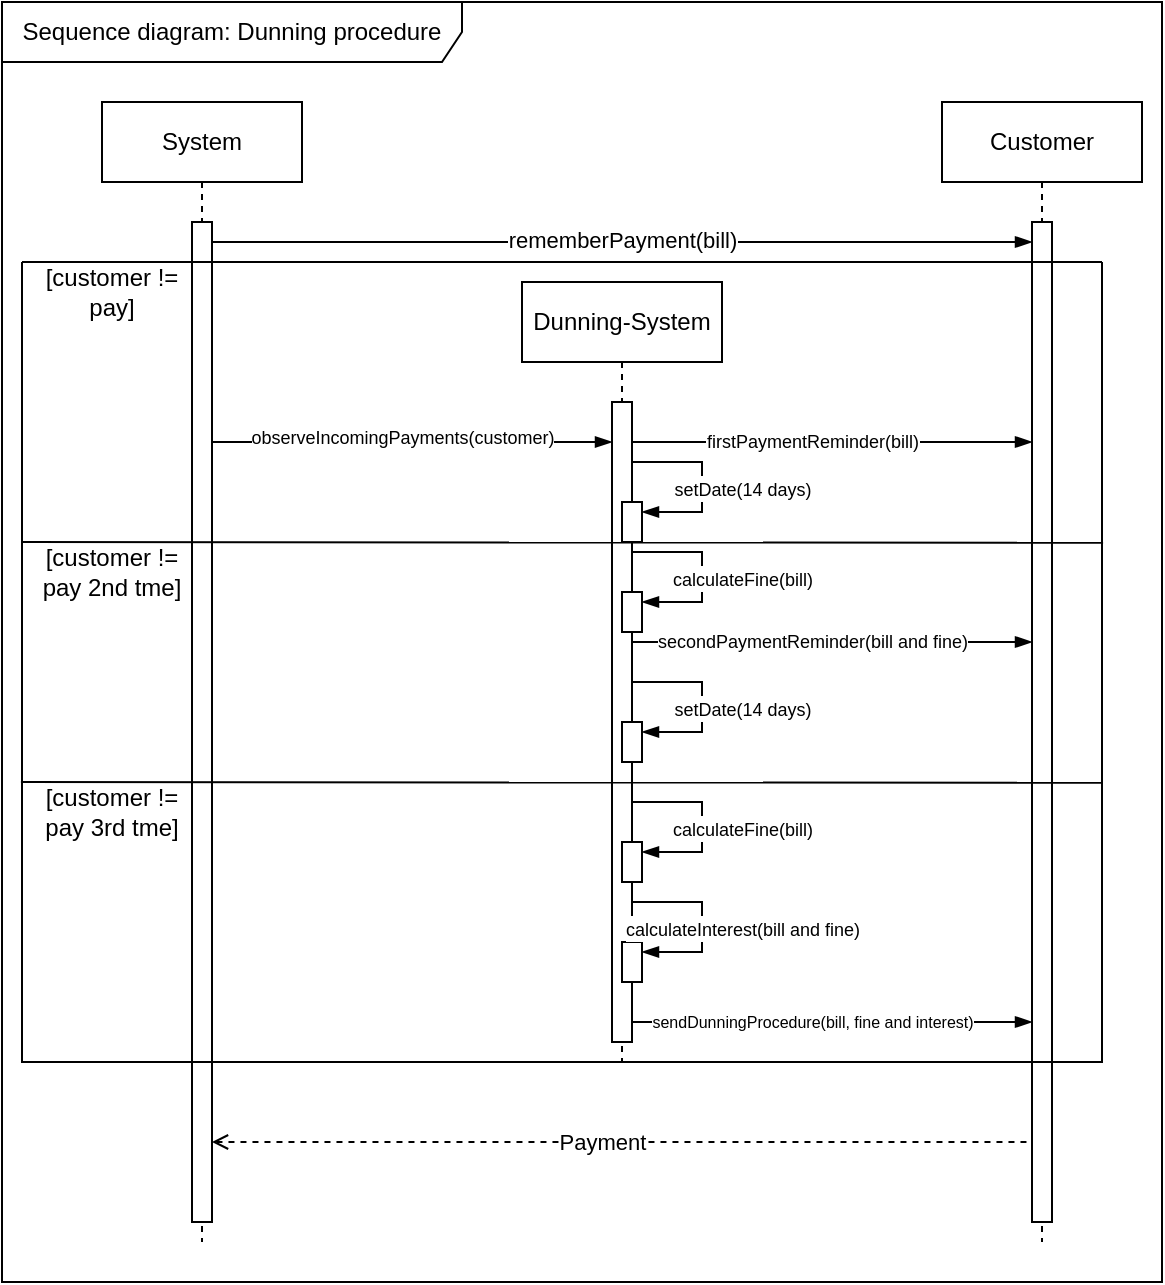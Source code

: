 <mxfile version="26.0.4">
  <diagram name="Seite-1" id="SabsI_gqFqv0Boxk8-4z">
    <mxGraphModel dx="574" dy="342" grid="1" gridSize="10" guides="1" tooltips="1" connect="1" arrows="1" fold="1" page="1" pageScale="1" pageWidth="827" pageHeight="1169" math="0" shadow="0">
      <root>
        <mxCell id="0" />
        <mxCell id="1" parent="0" />
        <mxCell id="LG6pvN1ayFyoAESiG7_E-1" value="Sequence diagram: Dunning procedure" style="shape=umlFrame;whiteSpace=wrap;html=1;pointerEvents=0;width=230;height=30;" parent="1" vertex="1">
          <mxGeometry x="240" y="270" width="580" height="640" as="geometry" />
        </mxCell>
        <mxCell id="LG6pvN1ayFyoAESiG7_E-2" value="System" style="shape=umlLifeline;perimeter=lifelinePerimeter;whiteSpace=wrap;html=1;container=1;dropTarget=0;collapsible=0;recursiveResize=0;outlineConnect=0;portConstraint=eastwest;newEdgeStyle={&quot;curved&quot;:0,&quot;rounded&quot;:0};" parent="1" vertex="1">
          <mxGeometry x="290" y="320" width="100" height="570" as="geometry" />
        </mxCell>
        <mxCell id="LG6pvN1ayFyoAESiG7_E-3" value="" style="html=1;points=[[0,0,0,0,5],[0,1,0,0,-5],[1,0,0,0,5],[1,1,0,0,-5]];perimeter=orthogonalPerimeter;outlineConnect=0;targetShapes=umlLifeline;portConstraint=eastwest;newEdgeStyle={&quot;curved&quot;:0,&quot;rounded&quot;:0};" parent="LG6pvN1ayFyoAESiG7_E-2" vertex="1">
          <mxGeometry x="45" y="60" width="10" height="500" as="geometry" />
        </mxCell>
        <mxCell id="LG6pvN1ayFyoAESiG7_E-16" value="Customer" style="shape=umlLifeline;perimeter=lifelinePerimeter;whiteSpace=wrap;html=1;container=1;dropTarget=0;collapsible=0;recursiveResize=0;outlineConnect=0;portConstraint=eastwest;newEdgeStyle={&quot;curved&quot;:0,&quot;rounded&quot;:0};" parent="1" vertex="1">
          <mxGeometry x="710" y="320" width="100" height="570" as="geometry" />
        </mxCell>
        <mxCell id="LG6pvN1ayFyoAESiG7_E-17" value="" style="html=1;points=[[0,0,0,0,5],[0,1,0,0,-5],[1,0,0,0,5],[1,1,0,0,-5]];perimeter=orthogonalPerimeter;outlineConnect=0;targetShapes=umlLifeline;portConstraint=eastwest;newEdgeStyle={&quot;curved&quot;:0,&quot;rounded&quot;:0};" parent="LG6pvN1ayFyoAESiG7_E-16" vertex="1">
          <mxGeometry x="45" y="60" width="10" height="500" as="geometry" />
        </mxCell>
        <mxCell id="eo4PQuPzzxepi6k-H6Bx-1" value="" style="swimlane;startSize=0;" parent="1" vertex="1">
          <mxGeometry x="250" y="400" width="540" height="400" as="geometry" />
        </mxCell>
        <mxCell id="eo4PQuPzzxepi6k-H6Bx-2" value="[customer != pay]" style="text;html=1;align=center;verticalAlign=middle;whiteSpace=wrap;rounded=0;" parent="eo4PQuPzzxepi6k-H6Bx-1" vertex="1">
          <mxGeometry width="90" height="30" as="geometry" />
        </mxCell>
        <mxCell id="eo4PQuPzzxepi6k-H6Bx-16" value="Dunning-System" style="shape=umlLifeline;perimeter=lifelinePerimeter;whiteSpace=wrap;html=1;container=1;dropTarget=0;collapsible=0;recursiveResize=0;outlineConnect=0;portConstraint=eastwest;newEdgeStyle={&quot;curved&quot;:0,&quot;rounded&quot;:0};" parent="eo4PQuPzzxepi6k-H6Bx-1" vertex="1">
          <mxGeometry x="250" y="10" width="100" height="390" as="geometry" />
        </mxCell>
        <mxCell id="eo4PQuPzzxepi6k-H6Bx-17" value="" style="html=1;points=[[0,0,0,0,5],[0,1,0,0,-5],[1,0,0,0,5],[1,1,0,0,-5]];perimeter=orthogonalPerimeter;outlineConnect=0;targetShapes=umlLifeline;portConstraint=eastwest;newEdgeStyle={&quot;curved&quot;:0,&quot;rounded&quot;:0};" parent="eo4PQuPzzxepi6k-H6Bx-16" vertex="1">
          <mxGeometry x="45" y="60" width="10" height="320" as="geometry" />
        </mxCell>
        <mxCell id="eo4PQuPzzxepi6k-H6Bx-23" value="" style="html=1;points=[[0,0,0,0,5],[0,1,0,0,-5],[1,0,0,0,5],[1,1,0,0,-5]];perimeter=orthogonalPerimeter;outlineConnect=0;targetShapes=umlLifeline;portConstraint=eastwest;newEdgeStyle={&quot;curved&quot;:0,&quot;rounded&quot;:0};" parent="eo4PQuPzzxepi6k-H6Bx-16" vertex="1">
          <mxGeometry x="50" y="110" width="10" height="20" as="geometry" />
        </mxCell>
        <mxCell id="eo4PQuPzzxepi6k-H6Bx-22" value="" style="edgeStyle=elbowEdgeStyle;fontSize=12;html=1;endArrow=blockThin;endFill=1;rounded=0;entryX=1;entryY=0;entryDx=0;entryDy=5;entryPerimeter=0;" parent="eo4PQuPzzxepi6k-H6Bx-16" target="eo4PQuPzzxepi6k-H6Bx-23" edge="1">
          <mxGeometry width="160" relative="1" as="geometry">
            <mxPoint x="55" y="90" as="sourcePoint" />
            <mxPoint x="230" y="-20" as="targetPoint" />
            <Array as="points">
              <mxPoint x="90" y="90" />
            </Array>
          </mxGeometry>
        </mxCell>
        <mxCell id="eo4PQuPzzxepi6k-H6Bx-24" value="&lt;font style=&quot;font-size: 9px;&quot;&gt;setDate(14 days)&lt;/font&gt;" style="edgeLabel;html=1;align=center;verticalAlign=middle;resizable=0;points=[];" parent="eo4PQuPzzxepi6k-H6Bx-22" vertex="1" connectable="0">
          <mxGeometry x="0.071" relative="1" as="geometry">
            <mxPoint x="20" as="offset" />
          </mxGeometry>
        </mxCell>
        <mxCell id="eo4PQuPzzxepi6k-H6Bx-27" value="" style="html=1;points=[[0,0,0,0,5],[0,1,0,0,-5],[1,0,0,0,5],[1,1,0,0,-5]];perimeter=orthogonalPerimeter;outlineConnect=0;targetShapes=umlLifeline;portConstraint=eastwest;newEdgeStyle={&quot;curved&quot;:0,&quot;rounded&quot;:0};" parent="eo4PQuPzzxepi6k-H6Bx-16" vertex="1">
          <mxGeometry x="50" y="155" width="10" height="20" as="geometry" />
        </mxCell>
        <mxCell id="eo4PQuPzzxepi6k-H6Bx-28" value="" style="edgeStyle=elbowEdgeStyle;fontSize=12;html=1;endArrow=blockThin;endFill=1;rounded=0;entryX=1;entryY=0;entryDx=0;entryDy=5;entryPerimeter=0;" parent="eo4PQuPzzxepi6k-H6Bx-16" target="eo4PQuPzzxepi6k-H6Bx-27" edge="1">
          <mxGeometry width="160" relative="1" as="geometry">
            <mxPoint x="55" y="135" as="sourcePoint" />
            <mxPoint x="230" y="25" as="targetPoint" />
            <Array as="points">
              <mxPoint x="90" y="135" />
            </Array>
          </mxGeometry>
        </mxCell>
        <mxCell id="eo4PQuPzzxepi6k-H6Bx-29" value="&lt;font style=&quot;font-size: 9px;&quot;&gt;calculateFine(bill)&lt;/font&gt;" style="edgeLabel;html=1;align=center;verticalAlign=middle;resizable=0;points=[];" parent="eo4PQuPzzxepi6k-H6Bx-28" vertex="1" connectable="0">
          <mxGeometry x="0.071" relative="1" as="geometry">
            <mxPoint x="20" as="offset" />
          </mxGeometry>
        </mxCell>
        <mxCell id="Y35VGCBc9zl2Ln8cI4UZ-4" value="" style="edgeStyle=elbowEdgeStyle;fontSize=12;html=1;endArrow=blockThin;endFill=1;rounded=0;entryX=1;entryY=0;entryDx=0;entryDy=5;entryPerimeter=0;" edge="1" parent="eo4PQuPzzxepi6k-H6Bx-16" target="Y35VGCBc9zl2Ln8cI4UZ-3">
          <mxGeometry width="160" relative="1" as="geometry">
            <mxPoint x="55" y="200" as="sourcePoint" />
            <mxPoint x="230" y="90" as="targetPoint" />
            <Array as="points">
              <mxPoint x="90" y="200" />
            </Array>
          </mxGeometry>
        </mxCell>
        <mxCell id="Y35VGCBc9zl2Ln8cI4UZ-5" value="&lt;font style=&quot;font-size: 9px;&quot;&gt;setDate(14 days)&lt;/font&gt;" style="edgeLabel;html=1;align=center;verticalAlign=middle;resizable=0;points=[];" vertex="1" connectable="0" parent="Y35VGCBc9zl2Ln8cI4UZ-4">
          <mxGeometry x="0.071" relative="1" as="geometry">
            <mxPoint x="20" as="offset" />
          </mxGeometry>
        </mxCell>
        <mxCell id="Y35VGCBc9zl2Ln8cI4UZ-3" value="" style="html=1;points=[[0,0,0,0,5],[0,1,0,0,-5],[1,0,0,0,5],[1,1,0,0,-5]];perimeter=orthogonalPerimeter;outlineConnect=0;targetShapes=umlLifeline;portConstraint=eastwest;newEdgeStyle={&quot;curved&quot;:0,&quot;rounded&quot;:0};" vertex="1" parent="eo4PQuPzzxepi6k-H6Bx-16">
          <mxGeometry x="50" y="220" width="10" height="20" as="geometry" />
        </mxCell>
        <mxCell id="Y35VGCBc9zl2Ln8cI4UZ-7" value="" style="html=1;points=[[0,0,0,0,5],[0,1,0,0,-5],[1,0,0,0,5],[1,1,0,0,-5]];perimeter=orthogonalPerimeter;outlineConnect=0;targetShapes=umlLifeline;portConstraint=eastwest;newEdgeStyle={&quot;curved&quot;:0,&quot;rounded&quot;:0};" vertex="1" parent="eo4PQuPzzxepi6k-H6Bx-16">
          <mxGeometry x="50" y="280" width="10" height="20" as="geometry" />
        </mxCell>
        <mxCell id="Y35VGCBc9zl2Ln8cI4UZ-8" value="" style="edgeStyle=elbowEdgeStyle;fontSize=12;html=1;endArrow=blockThin;endFill=1;rounded=0;entryX=1;entryY=0;entryDx=0;entryDy=5;entryPerimeter=0;" edge="1" parent="eo4PQuPzzxepi6k-H6Bx-16" target="Y35VGCBc9zl2Ln8cI4UZ-7">
          <mxGeometry width="160" relative="1" as="geometry">
            <mxPoint x="55" y="260" as="sourcePoint" />
            <mxPoint x="230" y="150" as="targetPoint" />
            <Array as="points">
              <mxPoint x="90" y="260" />
            </Array>
          </mxGeometry>
        </mxCell>
        <mxCell id="Y35VGCBc9zl2Ln8cI4UZ-9" value="&lt;font style=&quot;font-size: 9px;&quot;&gt;calculateFine(bill)&lt;/font&gt;" style="edgeLabel;html=1;align=center;verticalAlign=middle;resizable=0;points=[];" vertex="1" connectable="0" parent="Y35VGCBc9zl2Ln8cI4UZ-8">
          <mxGeometry x="0.071" relative="1" as="geometry">
            <mxPoint x="20" as="offset" />
          </mxGeometry>
        </mxCell>
        <mxCell id="Y35VGCBc9zl2Ln8cI4UZ-10" value="" style="html=1;points=[[0,0,0,0,5],[0,1,0,0,-5],[1,0,0,0,5],[1,1,0,0,-5]];perimeter=orthogonalPerimeter;outlineConnect=0;targetShapes=umlLifeline;portConstraint=eastwest;newEdgeStyle={&quot;curved&quot;:0,&quot;rounded&quot;:0};" vertex="1" parent="eo4PQuPzzxepi6k-H6Bx-16">
          <mxGeometry x="50" y="330" width="10" height="20" as="geometry" />
        </mxCell>
        <mxCell id="Y35VGCBc9zl2Ln8cI4UZ-11" value="" style="edgeStyle=elbowEdgeStyle;fontSize=12;html=1;endArrow=blockThin;endFill=1;rounded=0;entryX=1;entryY=0;entryDx=0;entryDy=5;entryPerimeter=0;" edge="1" parent="eo4PQuPzzxepi6k-H6Bx-16" target="Y35VGCBc9zl2Ln8cI4UZ-10">
          <mxGeometry width="160" relative="1" as="geometry">
            <mxPoint x="55" y="310" as="sourcePoint" />
            <mxPoint x="230" y="200" as="targetPoint" />
            <Array as="points">
              <mxPoint x="90" y="310" />
            </Array>
          </mxGeometry>
        </mxCell>
        <mxCell id="Y35VGCBc9zl2Ln8cI4UZ-12" value="&lt;font style=&quot;font-size: 9px;&quot;&gt;calculateInterest(bill and fine)&lt;/font&gt;" style="edgeLabel;html=1;align=center;verticalAlign=middle;resizable=0;points=[];" vertex="1" connectable="0" parent="Y35VGCBc9zl2Ln8cI4UZ-11">
          <mxGeometry x="0.071" relative="1" as="geometry">
            <mxPoint x="20" as="offset" />
          </mxGeometry>
        </mxCell>
        <mxCell id="eo4PQuPzzxepi6k-H6Bx-25" value="" style="edgeStyle=elbowEdgeStyle;fontSize=12;html=1;endArrow=blockThin;endFill=1;rounded=0;" parent="eo4PQuPzzxepi6k-H6Bx-1" edge="1">
          <mxGeometry width="160" relative="1" as="geometry">
            <mxPoint x="305" y="190" as="sourcePoint" />
            <mxPoint x="505" y="190" as="targetPoint" />
            <Array as="points">
              <mxPoint x="480" y="190" />
              <mxPoint x="405" y="160" />
            </Array>
          </mxGeometry>
        </mxCell>
        <mxCell id="eo4PQuPzzxepi6k-H6Bx-26" value="&lt;font style=&quot;font-size: 9px;&quot;&gt;secondPaymentReminder(bill and fine)&lt;/font&gt;" style="edgeLabel;html=1;align=center;verticalAlign=middle;resizable=0;points=[];" parent="eo4PQuPzzxepi6k-H6Bx-25" vertex="1" connectable="0">
          <mxGeometry x="-0.104" y="1" relative="1" as="geometry">
            <mxPoint as="offset" />
          </mxGeometry>
        </mxCell>
        <mxCell id="Y35VGCBc9zl2Ln8cI4UZ-1" value="" style="endArrow=none;html=1;rounded=0;exitX=0.001;exitY=0.465;exitDx=0;exitDy=0;exitPerimeter=0;entryX=1.002;entryY=0.466;entryDx=0;entryDy=0;entryPerimeter=0;" edge="1" parent="eo4PQuPzzxepi6k-H6Bx-1">
          <mxGeometry width="50" height="50" relative="1" as="geometry">
            <mxPoint x="-2.842e-14" y="140" as="sourcePoint" />
            <mxPoint x="540.54" y="140.43" as="targetPoint" />
          </mxGeometry>
        </mxCell>
        <mxCell id="Y35VGCBc9zl2Ln8cI4UZ-2" value="[customer != pay 2nd tme]" style="text;html=1;align=center;verticalAlign=middle;whiteSpace=wrap;rounded=0;" vertex="1" parent="eo4PQuPzzxepi6k-H6Bx-1">
          <mxGeometry y="140" width="90" height="30" as="geometry" />
        </mxCell>
        <mxCell id="Y35VGCBc9zl2Ln8cI4UZ-6" value="" style="endArrow=none;html=1;rounded=0;exitX=0.001;exitY=0.465;exitDx=0;exitDy=0;exitPerimeter=0;entryX=1.002;entryY=0.466;entryDx=0;entryDy=0;entryPerimeter=0;" edge="1" parent="eo4PQuPzzxepi6k-H6Bx-1">
          <mxGeometry width="50" height="50" relative="1" as="geometry">
            <mxPoint x="-0.54" y="260" as="sourcePoint" />
            <mxPoint x="540" y="260.43" as="targetPoint" />
          </mxGeometry>
        </mxCell>
        <mxCell id="Y35VGCBc9zl2Ln8cI4UZ-15" value="[customer != pay 3rd tme]" style="text;html=1;align=center;verticalAlign=middle;whiteSpace=wrap;rounded=0;" vertex="1" parent="eo4PQuPzzxepi6k-H6Bx-1">
          <mxGeometry y="260" width="90" height="30" as="geometry" />
        </mxCell>
        <mxCell id="eo4PQuPzzxepi6k-H6Bx-4" value="" style="edgeStyle=elbowEdgeStyle;fontSize=12;html=1;endArrow=blockThin;endFill=1;rounded=0;elbow=vertical;" parent="1" source="LG6pvN1ayFyoAESiG7_E-3" target="eo4PQuPzzxepi6k-H6Bx-17" edge="1">
          <mxGeometry width="160" relative="1" as="geometry">
            <mxPoint x="350" y="420" as="sourcePoint" />
            <mxPoint x="500" y="420" as="targetPoint" />
            <Array as="points">
              <mxPoint x="440" y="490" />
            </Array>
          </mxGeometry>
        </mxCell>
        <mxCell id="eo4PQuPzzxepi6k-H6Bx-5" value="&lt;font style=&quot;font-size: 9px;&quot;&gt;observeIncomingPayments(customer)&lt;/font&gt;" style="edgeLabel;html=1;align=center;verticalAlign=middle;resizable=0;points=[];" parent="eo4PQuPzzxepi6k-H6Bx-4" vertex="1" connectable="0">
          <mxGeometry x="0.15" relative="1" as="geometry">
            <mxPoint x="-20" y="-3" as="offset" />
          </mxGeometry>
        </mxCell>
        <mxCell id="eo4PQuPzzxepi6k-H6Bx-18" value="" style="edgeStyle=elbowEdgeStyle;fontSize=12;html=1;endArrow=blockThin;endFill=1;rounded=0;elbow=vertical;" parent="1" source="LG6pvN1ayFyoAESiG7_E-3" target="LG6pvN1ayFyoAESiG7_E-17" edge="1">
          <mxGeometry width="160" relative="1" as="geometry">
            <mxPoint x="400" y="380" as="sourcePoint" />
            <mxPoint x="560" y="380" as="targetPoint" />
            <Array as="points">
              <mxPoint x="560" y="390" />
            </Array>
          </mxGeometry>
        </mxCell>
        <mxCell id="eo4PQuPzzxepi6k-H6Bx-19" value="rememberPayment(bill)" style="edgeLabel;html=1;align=center;verticalAlign=middle;resizable=0;points=[];" parent="eo4PQuPzzxepi6k-H6Bx-18" vertex="1" connectable="0">
          <mxGeometry x="0.012" y="1" relative="1" as="geometry">
            <mxPoint x="-3" as="offset" />
          </mxGeometry>
        </mxCell>
        <mxCell id="eo4PQuPzzxepi6k-H6Bx-20" value="" style="edgeStyle=elbowEdgeStyle;fontSize=12;html=1;endArrow=blockThin;endFill=1;rounded=0;" parent="1" source="eo4PQuPzzxepi6k-H6Bx-17" target="LG6pvN1ayFyoAESiG7_E-17" edge="1">
          <mxGeometry width="160" relative="1" as="geometry">
            <mxPoint x="560" y="490" as="sourcePoint" />
            <mxPoint x="720" y="490" as="targetPoint" />
            <Array as="points">
              <mxPoint x="650" y="490" />
            </Array>
          </mxGeometry>
        </mxCell>
        <mxCell id="eo4PQuPzzxepi6k-H6Bx-21" value="&lt;font style=&quot;font-size: 9px;&quot;&gt;firstPaymentReminder(bill)&lt;/font&gt;" style="edgeLabel;html=1;align=center;verticalAlign=middle;resizable=0;points=[];" parent="eo4PQuPzzxepi6k-H6Bx-20" vertex="1" connectable="0">
          <mxGeometry x="-0.104" y="1" relative="1" as="geometry">
            <mxPoint as="offset" />
          </mxGeometry>
        </mxCell>
        <mxCell id="Y35VGCBc9zl2Ln8cI4UZ-13" value="" style="edgeStyle=elbowEdgeStyle;fontSize=12;html=1;endArrow=blockThin;endFill=1;rounded=0;" edge="1" parent="1" source="eo4PQuPzzxepi6k-H6Bx-17" target="LG6pvN1ayFyoAESiG7_E-17">
          <mxGeometry width="160" relative="1" as="geometry">
            <mxPoint x="560" y="780" as="sourcePoint" />
            <mxPoint x="750" y="780" as="targetPoint" />
            <Array as="points">
              <mxPoint x="725" y="780" />
              <mxPoint x="650" y="750" />
            </Array>
          </mxGeometry>
        </mxCell>
        <mxCell id="Y35VGCBc9zl2Ln8cI4UZ-14" value="&lt;font style=&quot;font-size: 8px;&quot;&gt;sendDunningProcedure(bill, fine and interest)&lt;/font&gt;" style="edgeLabel;html=1;align=center;verticalAlign=middle;resizable=0;points=[];" vertex="1" connectable="0" parent="Y35VGCBc9zl2Ln8cI4UZ-13">
          <mxGeometry x="-0.104" y="1" relative="1" as="geometry">
            <mxPoint as="offset" />
          </mxGeometry>
        </mxCell>
        <mxCell id="Y35VGCBc9zl2Ln8cI4UZ-16" value="" style="edgeStyle=elbowEdgeStyle;fontSize=12;html=1;endArrow=none;endFill=0;rounded=0;startArrow=open;startFill=0;dashed=1;" edge="1" parent="1">
          <mxGeometry width="160" relative="1" as="geometry">
            <mxPoint x="345" y="840" as="sourcePoint" />
            <mxPoint x="755" y="840" as="targetPoint" />
          </mxGeometry>
        </mxCell>
        <mxCell id="Y35VGCBc9zl2Ln8cI4UZ-17" value="Payment" style="edgeLabel;html=1;align=center;verticalAlign=middle;resizable=0;points=[];" vertex="1" connectable="0" parent="Y35VGCBc9zl2Ln8cI4UZ-16">
          <mxGeometry x="-0.049" relative="1" as="geometry">
            <mxPoint as="offset" />
          </mxGeometry>
        </mxCell>
      </root>
    </mxGraphModel>
  </diagram>
</mxfile>
